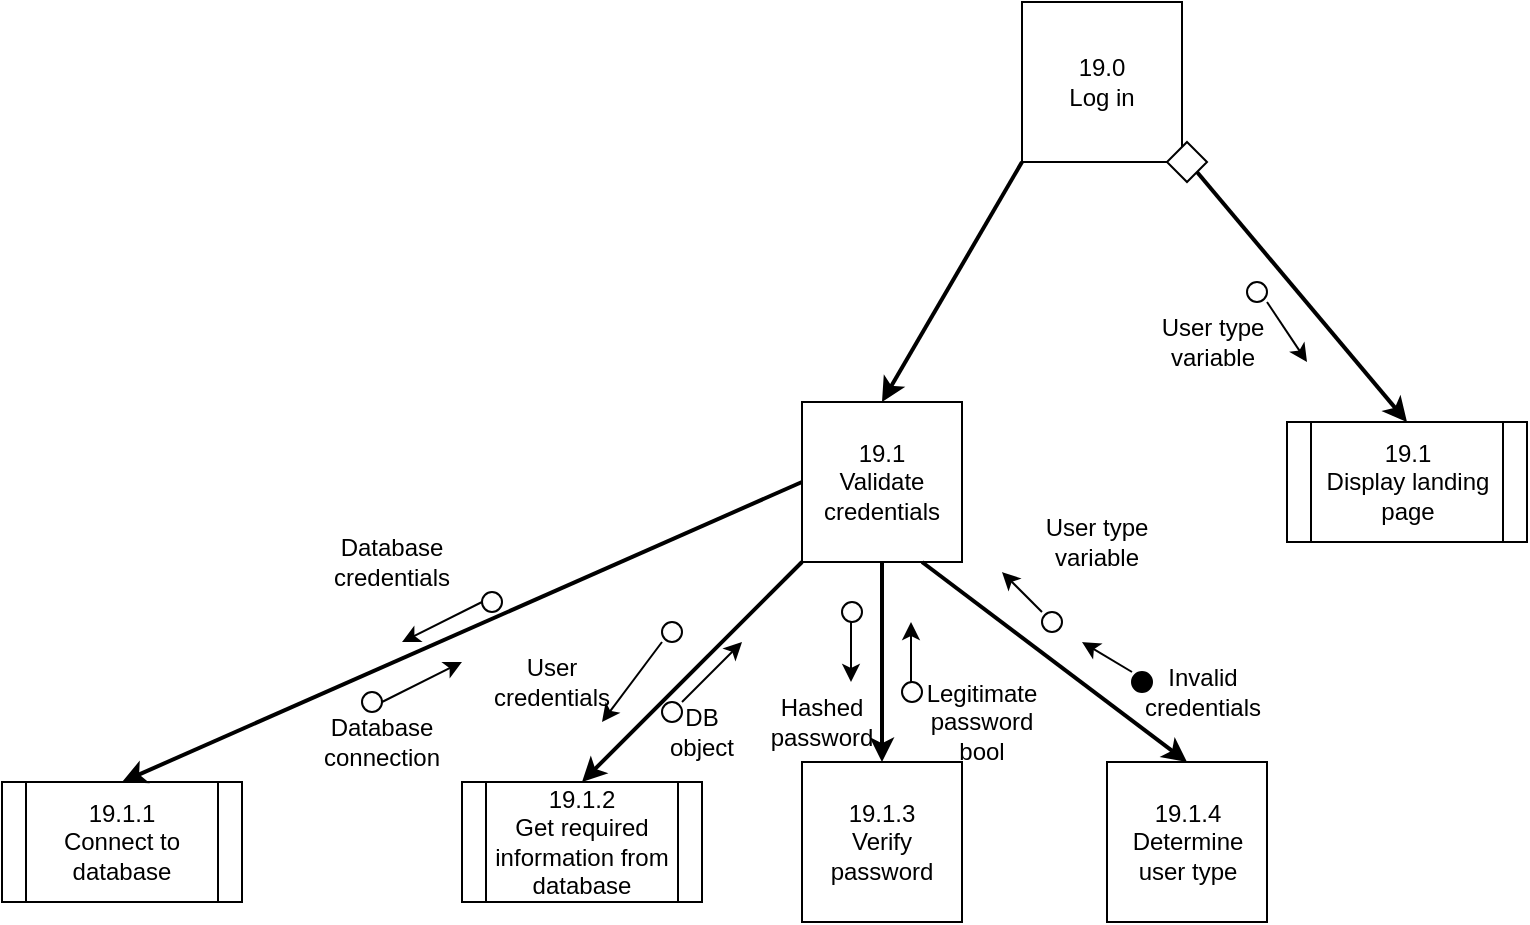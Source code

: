 <mxfile version="12.6.8" type="github">
  <diagram id="Fsz1CsS58rb7olredllf" name="Page-1">
    <mxGraphModel dx="1952" dy="614" grid="1" gridSize="10" guides="1" tooltips="1" connect="1" arrows="1" fold="1" page="1" pageScale="1" pageWidth="850" pageHeight="1100" math="0" shadow="0">
      <root>
        <mxCell id="0"/>
        <mxCell id="1" parent="0"/>
        <mxCell id="s8KbxLy5XO2bmnG4WnqS-6" value="User credentials" style="text;html=1;strokeColor=none;fillColor=none;align=center;verticalAlign=middle;whiteSpace=wrap;rounded=0;" parent="1" vertex="1">
          <mxGeometry x="-160" y="530" width="70" height="20" as="geometry"/>
        </mxCell>
        <mxCell id="s8KbxLy5XO2bmnG4WnqS-7" value="" style="endArrow=classic;html=1;" parent="1" edge="1">
          <mxGeometry width="50" height="50" relative="1" as="geometry">
            <mxPoint x="-70" y="520" as="sourcePoint"/>
            <mxPoint x="-100" y="560" as="targetPoint"/>
            <Array as="points"/>
          </mxGeometry>
        </mxCell>
        <mxCell id="s8KbxLy5XO2bmnG4WnqS-17" value="" style="ellipse;whiteSpace=wrap;html=1;aspect=fixed;fillColor=#000000;" parent="1" vertex="1">
          <mxGeometry x="165" y="535" width="10" height="10" as="geometry"/>
        </mxCell>
        <mxCell id="s8KbxLy5XO2bmnG4WnqS-20" value="" style="ellipse;whiteSpace=wrap;html=1;aspect=fixed;" parent="1" vertex="1">
          <mxGeometry x="120" y="505" width="10" height="10" as="geometry"/>
        </mxCell>
        <mxCell id="s8KbxLy5XO2bmnG4WnqS-21" value="" style="ellipse;whiteSpace=wrap;html=1;aspect=fixed;" parent="1" vertex="1">
          <mxGeometry x="-70" y="510" width="10" height="10" as="geometry"/>
        </mxCell>
        <mxCell id="s8KbxLy5XO2bmnG4WnqS-22" value="" style="endArrow=classic;html=1;" parent="1" edge="1">
          <mxGeometry width="50" height="50" relative="1" as="geometry">
            <mxPoint x="120" y="505" as="sourcePoint"/>
            <mxPoint x="100" y="485" as="targetPoint"/>
          </mxGeometry>
        </mxCell>
        <mxCell id="s8KbxLy5XO2bmnG4WnqS-26" value="" style="endArrow=classic;html=1;exitX=0;exitY=1;exitDx=0;exitDy=0;entryX=0.5;entryY=0;entryDx=0;entryDy=0;strokeWidth=2;" parent="1" source="-Iy6iY3MkfDu4HxAnJaf-1" target="HFhkQUspnNheqz7MJiCS-1" edge="1">
          <mxGeometry width="50" height="50" relative="1" as="geometry">
            <mxPoint x="130" y="260" as="sourcePoint"/>
            <mxPoint x="60" y="390" as="targetPoint"/>
          </mxGeometry>
        </mxCell>
        <mxCell id="s8KbxLy5XO2bmnG4WnqS-27" value="" style="endArrow=classic;html=1;entryX=0.5;entryY=0;entryDx=0;entryDy=0;exitX=1;exitY=1;exitDx=0;exitDy=0;strokeWidth=2;" parent="1" source="-Iy6iY3MkfDu4HxAnJaf-2" target="s8KbxLy5XO2bmnG4WnqS-32" edge="1">
          <mxGeometry width="50" height="50" relative="1" as="geometry">
            <mxPoint x="220" y="280" as="sourcePoint"/>
            <mxPoint x="250" y="360" as="targetPoint"/>
          </mxGeometry>
        </mxCell>
        <mxCell id="s8KbxLy5XO2bmnG4WnqS-32" value="19.1&lt;br&gt;Display landing page" style="shape=process;whiteSpace=wrap;html=1;backgroundOutline=1;" parent="1" vertex="1">
          <mxGeometry x="242.5" y="410" width="120" height="60" as="geometry"/>
        </mxCell>
        <mxCell id="s8KbxLy5XO2bmnG4WnqS-34" value="User type variable" style="text;html=1;strokeColor=none;fillColor=none;align=center;verticalAlign=middle;whiteSpace=wrap;rounded=0;" parent="1" vertex="1">
          <mxGeometry x="120" y="460" width="55" height="20" as="geometry"/>
        </mxCell>
        <mxCell id="s8KbxLy5XO2bmnG4WnqS-37" value="" style="endArrow=classic;html=1;" parent="1" edge="1">
          <mxGeometry width="50" height="50" relative="1" as="geometry">
            <mxPoint x="165" y="535" as="sourcePoint"/>
            <mxPoint x="140" y="520" as="targetPoint"/>
          </mxGeometry>
        </mxCell>
        <mxCell id="s8KbxLy5XO2bmnG4WnqS-40" value="Invalid credentials" style="text;html=1;strokeColor=none;fillColor=none;align=center;verticalAlign=middle;whiteSpace=wrap;rounded=0;" parent="1" vertex="1">
          <mxGeometry x="167.5" y="535" width="65" height="20" as="geometry"/>
        </mxCell>
        <mxCell id="s8KbxLy5XO2bmnG4WnqS-65" value="" style="endArrow=classic;html=1;" parent="1" edge="1">
          <mxGeometry width="50" height="50" relative="1" as="geometry">
            <mxPoint x="232.5" y="350" as="sourcePoint"/>
            <mxPoint x="252.5" y="380" as="targetPoint"/>
          </mxGeometry>
        </mxCell>
        <mxCell id="s8KbxLy5XO2bmnG4WnqS-66" value="User type variable" style="text;html=1;strokeColor=none;fillColor=none;align=center;verticalAlign=middle;whiteSpace=wrap;rounded=0;" parent="1" vertex="1">
          <mxGeometry x="177.5" y="360" width="55" height="20" as="geometry"/>
        </mxCell>
        <mxCell id="s8KbxLy5XO2bmnG4WnqS-67" value="" style="ellipse;whiteSpace=wrap;html=1;aspect=fixed;" parent="1" vertex="1">
          <mxGeometry x="222.5" y="340" width="10" height="10" as="geometry"/>
        </mxCell>
        <mxCell id="-Iy6iY3MkfDu4HxAnJaf-1" value="19.0&lt;br&gt;Log in" style="whiteSpace=wrap;html=1;aspect=fixed;" parent="1" vertex="1">
          <mxGeometry x="110" y="200" width="80" height="80" as="geometry"/>
        </mxCell>
        <mxCell id="-Iy6iY3MkfDu4HxAnJaf-2" value="" style="rhombus;whiteSpace=wrap;html=1;" parent="1" vertex="1">
          <mxGeometry x="182.5" y="270" width="20" height="20" as="geometry"/>
        </mxCell>
        <mxCell id="HFhkQUspnNheqz7MJiCS-1" value="19.1&lt;br&gt;Validate credentials" style="whiteSpace=wrap;html=1;aspect=fixed;" vertex="1" parent="1">
          <mxGeometry y="400" width="80" height="80" as="geometry"/>
        </mxCell>
        <mxCell id="HFhkQUspnNheqz7MJiCS-3" value="19.1.4&lt;br&gt;Determine user type" style="whiteSpace=wrap;html=1;aspect=fixed;" vertex="1" parent="1">
          <mxGeometry x="152.5" y="580" width="80" height="80" as="geometry"/>
        </mxCell>
        <mxCell id="HFhkQUspnNheqz7MJiCS-4" value="" style="endArrow=classic;html=1;exitX=0;exitY=1;exitDx=0;exitDy=0;strokeWidth=2;entryX=0.5;entryY=0;entryDx=0;entryDy=0;" edge="1" parent="1" source="HFhkQUspnNheqz7MJiCS-1" target="HFhkQUspnNheqz7MJiCS-6">
          <mxGeometry width="50" height="50" relative="1" as="geometry">
            <mxPoint x="-70" y="550" as="sourcePoint"/>
            <mxPoint x="-50" y="510" as="targetPoint"/>
          </mxGeometry>
        </mxCell>
        <mxCell id="HFhkQUspnNheqz7MJiCS-5" value="" style="endArrow=classic;html=1;exitX=0.75;exitY=1;exitDx=0;exitDy=0;entryX=0.5;entryY=0;entryDx=0;entryDy=0;strokeWidth=2;" edge="1" parent="1" source="HFhkQUspnNheqz7MJiCS-1" target="HFhkQUspnNheqz7MJiCS-3">
          <mxGeometry width="50" height="50" relative="1" as="geometry">
            <mxPoint x="110" y="550" as="sourcePoint"/>
            <mxPoint x="160" y="500" as="targetPoint"/>
          </mxGeometry>
        </mxCell>
        <mxCell id="HFhkQUspnNheqz7MJiCS-6" value="19.1.2&lt;br&gt;Get required information from database" style="shape=process;whiteSpace=wrap;html=1;backgroundOutline=1;" vertex="1" parent="1">
          <mxGeometry x="-170" y="590" width="120" height="60" as="geometry"/>
        </mxCell>
        <mxCell id="HFhkQUspnNheqz7MJiCS-11" value="19.1.3&lt;br&gt;Verify password" style="whiteSpace=wrap;html=1;aspect=fixed;" vertex="1" parent="1">
          <mxGeometry y="580" width="80" height="80" as="geometry"/>
        </mxCell>
        <mxCell id="HFhkQUspnNheqz7MJiCS-14" value="" style="endArrow=classic;html=1;strokeWidth=2;exitX=0.5;exitY=1;exitDx=0;exitDy=0;entryX=0.5;entryY=0;entryDx=0;entryDy=0;" edge="1" parent="1" source="HFhkQUspnNheqz7MJiCS-1" target="HFhkQUspnNheqz7MJiCS-11">
          <mxGeometry width="50" height="50" relative="1" as="geometry">
            <mxPoint x="20" y="560" as="sourcePoint"/>
            <mxPoint x="70" y="510" as="targetPoint"/>
          </mxGeometry>
        </mxCell>
        <mxCell id="HFhkQUspnNheqz7MJiCS-15" value="" style="endArrow=classic;html=1;strokeWidth=1;" edge="1" parent="1">
          <mxGeometry width="50" height="50" relative="1" as="geometry">
            <mxPoint x="24.5" y="510" as="sourcePoint"/>
            <mxPoint x="24.5" y="540" as="targetPoint"/>
          </mxGeometry>
        </mxCell>
        <mxCell id="HFhkQUspnNheqz7MJiCS-21" value="" style="ellipse;whiteSpace=wrap;html=1;aspect=fixed;" vertex="1" parent="1">
          <mxGeometry x="-220" y="545" width="10" height="10" as="geometry"/>
        </mxCell>
        <mxCell id="HFhkQUspnNheqz7MJiCS-22" value="" style="ellipse;whiteSpace=wrap;html=1;aspect=fixed;" vertex="1" parent="1">
          <mxGeometry x="-160" y="495" width="10" height="10" as="geometry"/>
        </mxCell>
        <mxCell id="HFhkQUspnNheqz7MJiCS-23" value="" style="ellipse;whiteSpace=wrap;html=1;aspect=fixed;" vertex="1" parent="1">
          <mxGeometry x="-70" y="550" width="10" height="10" as="geometry"/>
        </mxCell>
        <mxCell id="HFhkQUspnNheqz7MJiCS-24" value="" style="ellipse;whiteSpace=wrap;html=1;aspect=fixed;fillColor=#FFFFFF;" vertex="1" parent="1">
          <mxGeometry x="50" y="540" width="10" height="10" as="geometry"/>
        </mxCell>
        <mxCell id="HFhkQUspnNheqz7MJiCS-25" value="" style="ellipse;whiteSpace=wrap;html=1;aspect=fixed;" vertex="1" parent="1">
          <mxGeometry x="20" y="500" width="10" height="10" as="geometry"/>
        </mxCell>
        <mxCell id="HFhkQUspnNheqz7MJiCS-26" value="Hashed password" style="text;html=1;strokeColor=none;fillColor=none;align=center;verticalAlign=middle;whiteSpace=wrap;rounded=0;" vertex="1" parent="1">
          <mxGeometry x="-10" y="550" width="40" height="20" as="geometry"/>
        </mxCell>
        <mxCell id="HFhkQUspnNheqz7MJiCS-27" value="" style="endArrow=classic;html=1;strokeWidth=1;" edge="1" parent="1">
          <mxGeometry width="50" height="50" relative="1" as="geometry">
            <mxPoint x="54.5" y="540" as="sourcePoint"/>
            <mxPoint x="54.5" y="510" as="targetPoint"/>
          </mxGeometry>
        </mxCell>
        <mxCell id="HFhkQUspnNheqz7MJiCS-28" value="Legitimate password bool" style="text;html=1;strokeColor=none;fillColor=none;align=center;verticalAlign=middle;whiteSpace=wrap;rounded=0;" vertex="1" parent="1">
          <mxGeometry x="70" y="550" width="40" height="20" as="geometry"/>
        </mxCell>
        <mxCell id="HFhkQUspnNheqz7MJiCS-30" value="" style="endArrow=classic;html=1;strokeWidth=1;" edge="1" parent="1">
          <mxGeometry width="50" height="50" relative="1" as="geometry">
            <mxPoint x="-60" y="550" as="sourcePoint"/>
            <mxPoint x="-30" y="520" as="targetPoint"/>
          </mxGeometry>
        </mxCell>
        <mxCell id="HFhkQUspnNheqz7MJiCS-31" value="DB object" style="text;html=1;strokeColor=none;fillColor=none;align=center;verticalAlign=middle;whiteSpace=wrap;rounded=0;" vertex="1" parent="1">
          <mxGeometry x="-70" y="555" width="40" height="20" as="geometry"/>
        </mxCell>
        <mxCell id="HFhkQUspnNheqz7MJiCS-33" value="19.1.1&lt;br&gt;Connect to database" style="shape=process;whiteSpace=wrap;html=1;backgroundOutline=1;fillColor=#FFFFFF;" vertex="1" parent="1">
          <mxGeometry x="-400" y="590" width="120" height="60" as="geometry"/>
        </mxCell>
        <mxCell id="HFhkQUspnNheqz7MJiCS-34" value="" style="endArrow=classic;html=1;strokeWidth=2;entryX=0.5;entryY=0;entryDx=0;entryDy=0;exitX=0;exitY=0.5;exitDx=0;exitDy=0;" edge="1" parent="1" source="HFhkQUspnNheqz7MJiCS-1" target="HFhkQUspnNheqz7MJiCS-33">
          <mxGeometry width="50" height="50" relative="1" as="geometry">
            <mxPoint x="-190" y="490" as="sourcePoint"/>
            <mxPoint x="-140" y="440" as="targetPoint"/>
          </mxGeometry>
        </mxCell>
        <mxCell id="HFhkQUspnNheqz7MJiCS-35" value="" style="endArrow=classic;html=1;strokeWidth=1;" edge="1" parent="1">
          <mxGeometry width="50" height="50" relative="1" as="geometry">
            <mxPoint x="-160" y="500" as="sourcePoint"/>
            <mxPoint x="-200" y="520" as="targetPoint"/>
          </mxGeometry>
        </mxCell>
        <mxCell id="HFhkQUspnNheqz7MJiCS-36" value="Database credentials" style="text;html=1;strokeColor=none;fillColor=none;align=center;verticalAlign=middle;whiteSpace=wrap;rounded=0;" vertex="1" parent="1">
          <mxGeometry x="-225" y="470" width="40" height="20" as="geometry"/>
        </mxCell>
        <mxCell id="HFhkQUspnNheqz7MJiCS-37" value="" style="endArrow=classic;html=1;strokeWidth=1;" edge="1" parent="1">
          <mxGeometry width="50" height="50" relative="1" as="geometry">
            <mxPoint x="-210" y="550" as="sourcePoint"/>
            <mxPoint x="-170" y="530" as="targetPoint"/>
          </mxGeometry>
        </mxCell>
        <mxCell id="HFhkQUspnNheqz7MJiCS-38" value="Database connection" style="text;html=1;strokeColor=none;fillColor=none;align=center;verticalAlign=middle;whiteSpace=wrap;rounded=0;" vertex="1" parent="1">
          <mxGeometry x="-230" y="560" width="40" height="20" as="geometry"/>
        </mxCell>
      </root>
    </mxGraphModel>
  </diagram>
</mxfile>
